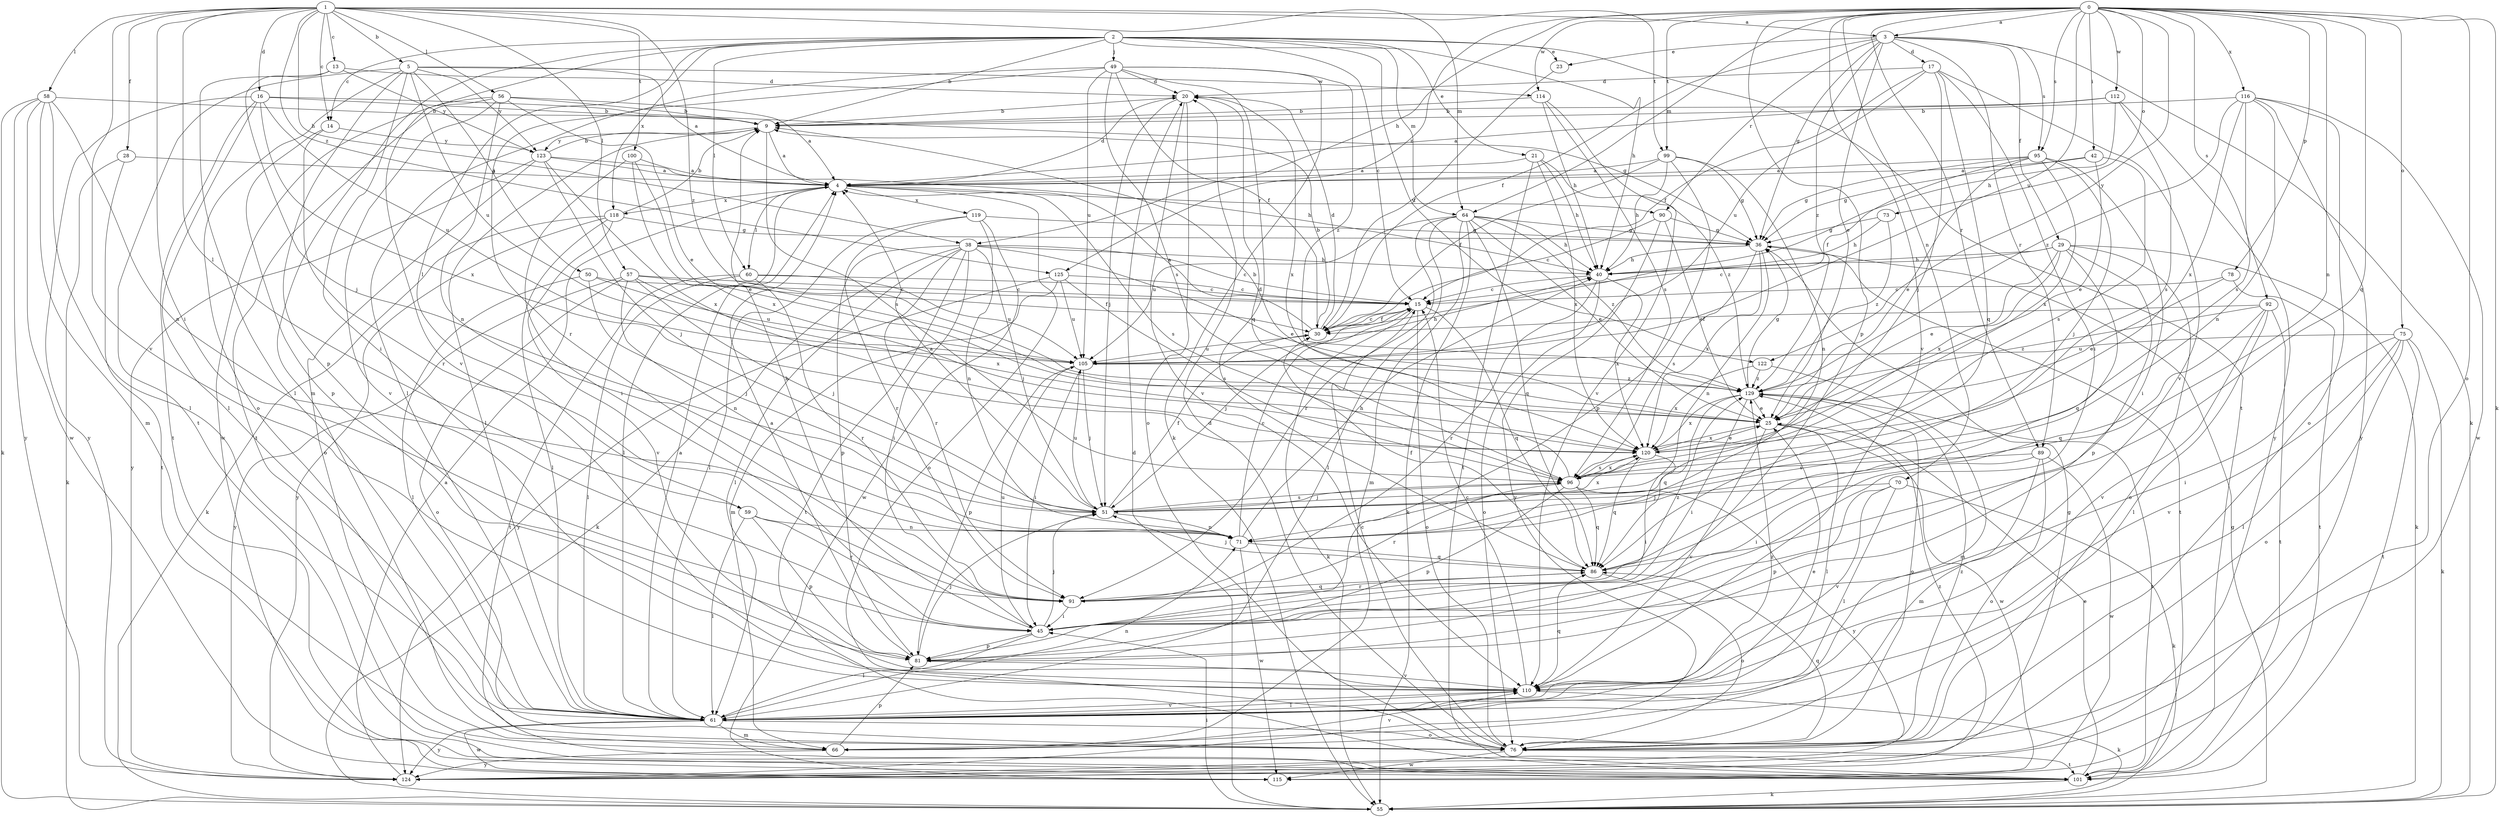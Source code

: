 strict digraph  {
0;
1;
2;
3;
4;
5;
9;
13;
14;
15;
16;
17;
20;
21;
23;
25;
28;
29;
30;
36;
38;
40;
42;
45;
49;
50;
51;
55;
56;
57;
58;
59;
60;
61;
64;
66;
70;
71;
73;
75;
76;
78;
81;
86;
89;
90;
91;
92;
95;
96;
99;
100;
101;
105;
110;
112;
114;
115;
116;
118;
119;
120;
122;
123;
124;
125;
129;
0 -> 3  [label=a];
0 -> 38  [label=h];
0 -> 42  [label=i];
0 -> 55  [label=k];
0 -> 64  [label=m];
0 -> 70  [label=n];
0 -> 71  [label=n];
0 -> 73  [label=o];
0 -> 75  [label=o];
0 -> 76  [label=o];
0 -> 78  [label=p];
0 -> 81  [label=p];
0 -> 86  [label=q];
0 -> 89  [label=r];
0 -> 92  [label=s];
0 -> 95  [label=s];
0 -> 99  [label=t];
0 -> 105  [label=u];
0 -> 110  [label=v];
0 -> 112  [label=w];
0 -> 114  [label=w];
0 -> 116  [label=x];
0 -> 122  [label=y];
0 -> 125  [label=z];
1 -> 3  [label=a];
1 -> 5  [label=b];
1 -> 13  [label=c];
1 -> 14  [label=c];
1 -> 16  [label=d];
1 -> 28  [label=f];
1 -> 38  [label=h];
1 -> 45  [label=i];
1 -> 56  [label=l];
1 -> 57  [label=l];
1 -> 58  [label=l];
1 -> 59  [label=l];
1 -> 64  [label=m];
1 -> 99  [label=t];
1 -> 100  [label=t];
1 -> 110  [label=v];
1 -> 125  [label=z];
1 -> 129  [label=z];
2 -> 9  [label=b];
2 -> 14  [label=c];
2 -> 15  [label=c];
2 -> 21  [label=e];
2 -> 23  [label=e];
2 -> 40  [label=h];
2 -> 49  [label=j];
2 -> 59  [label=l];
2 -> 60  [label=l];
2 -> 64  [label=m];
2 -> 66  [label=m];
2 -> 101  [label=t];
2 -> 110  [label=v];
2 -> 118  [label=x];
2 -> 122  [label=y];
3 -> 17  [label=d];
3 -> 23  [label=e];
3 -> 25  [label=e];
3 -> 29  [label=f];
3 -> 30  [label=f];
3 -> 36  [label=g];
3 -> 55  [label=k];
3 -> 89  [label=r];
3 -> 90  [label=r];
3 -> 95  [label=s];
3 -> 129  [label=z];
4 -> 20  [label=d];
4 -> 60  [label=l];
4 -> 61  [label=l];
4 -> 76  [label=o];
4 -> 90  [label=r];
4 -> 96  [label=s];
4 -> 118  [label=x];
4 -> 119  [label=x];
5 -> 4  [label=a];
5 -> 45  [label=i];
5 -> 50  [label=j];
5 -> 76  [label=o];
5 -> 81  [label=p];
5 -> 101  [label=t];
5 -> 105  [label=u];
5 -> 114  [label=w];
5 -> 123  [label=y];
9 -> 4  [label=a];
9 -> 61  [label=l];
9 -> 96  [label=s];
9 -> 123  [label=y];
13 -> 20  [label=d];
13 -> 51  [label=j];
13 -> 61  [label=l];
13 -> 123  [label=y];
14 -> 81  [label=p];
14 -> 91  [label=r];
14 -> 123  [label=y];
15 -> 30  [label=f];
15 -> 51  [label=j];
15 -> 55  [label=k];
15 -> 76  [label=o];
15 -> 86  [label=q];
16 -> 9  [label=b];
16 -> 36  [label=g];
16 -> 61  [label=l];
16 -> 101  [label=t];
16 -> 105  [label=u];
16 -> 120  [label=x];
16 -> 124  [label=y];
17 -> 20  [label=d];
17 -> 30  [label=f];
17 -> 45  [label=i];
17 -> 51  [label=j];
17 -> 86  [label=q];
17 -> 105  [label=u];
17 -> 110  [label=v];
20 -> 9  [label=b];
20 -> 51  [label=j];
20 -> 76  [label=o];
20 -> 110  [label=v];
20 -> 120  [label=x];
21 -> 4  [label=a];
21 -> 40  [label=h];
21 -> 101  [label=t];
21 -> 120  [label=x];
21 -> 129  [label=z];
23 -> 30  [label=f];
25 -> 9  [label=b];
25 -> 61  [label=l];
25 -> 110  [label=v];
25 -> 115  [label=w];
25 -> 120  [label=x];
28 -> 4  [label=a];
28 -> 55  [label=k];
28 -> 101  [label=t];
29 -> 15  [label=c];
29 -> 25  [label=e];
29 -> 40  [label=h];
29 -> 55  [label=k];
29 -> 76  [label=o];
29 -> 81  [label=p];
29 -> 86  [label=q];
29 -> 120  [label=x];
30 -> 4  [label=a];
30 -> 9  [label=b];
30 -> 15  [label=c];
30 -> 20  [label=d];
30 -> 105  [label=u];
36 -> 40  [label=h];
36 -> 71  [label=n];
36 -> 96  [label=s];
36 -> 101  [label=t];
36 -> 120  [label=x];
38 -> 15  [label=c];
38 -> 25  [label=e];
38 -> 40  [label=h];
38 -> 45  [label=i];
38 -> 51  [label=j];
38 -> 55  [label=k];
38 -> 61  [label=l];
38 -> 81  [label=p];
38 -> 91  [label=r];
38 -> 101  [label=t];
40 -> 15  [label=c];
40 -> 76  [label=o];
40 -> 91  [label=r];
40 -> 120  [label=x];
42 -> 4  [label=a];
42 -> 25  [label=e];
42 -> 36  [label=g];
42 -> 96  [label=s];
45 -> 9  [label=b];
45 -> 51  [label=j];
45 -> 61  [label=l];
45 -> 81  [label=p];
45 -> 105  [label=u];
49 -> 20  [label=d];
49 -> 30  [label=f];
49 -> 55  [label=k];
49 -> 61  [label=l];
49 -> 86  [label=q];
49 -> 91  [label=r];
49 -> 96  [label=s];
49 -> 105  [label=u];
49 -> 129  [label=z];
50 -> 15  [label=c];
50 -> 51  [label=j];
50 -> 61  [label=l];
50 -> 105  [label=u];
51 -> 4  [label=a];
51 -> 30  [label=f];
51 -> 71  [label=n];
51 -> 96  [label=s];
51 -> 105  [label=u];
51 -> 120  [label=x];
55 -> 20  [label=d];
55 -> 36  [label=g];
55 -> 45  [label=i];
56 -> 4  [label=a];
56 -> 9  [label=b];
56 -> 25  [label=e];
56 -> 71  [label=n];
56 -> 101  [label=t];
56 -> 110  [label=v];
56 -> 115  [label=w];
57 -> 15  [label=c];
57 -> 30  [label=f];
57 -> 51  [label=j];
57 -> 71  [label=n];
57 -> 76  [label=o];
57 -> 120  [label=x];
57 -> 124  [label=y];
58 -> 9  [label=b];
58 -> 55  [label=k];
58 -> 61  [label=l];
58 -> 66  [label=m];
58 -> 71  [label=n];
58 -> 115  [label=w];
58 -> 124  [label=y];
59 -> 61  [label=l];
59 -> 71  [label=n];
59 -> 81  [label=p];
59 -> 91  [label=r];
60 -> 15  [label=c];
60 -> 61  [label=l];
60 -> 91  [label=r];
60 -> 101  [label=t];
60 -> 105  [label=u];
61 -> 4  [label=a];
61 -> 25  [label=e];
61 -> 66  [label=m];
61 -> 71  [label=n];
61 -> 76  [label=o];
61 -> 110  [label=v];
61 -> 115  [label=w];
61 -> 124  [label=y];
61 -> 129  [label=z];
64 -> 25  [label=e];
64 -> 36  [label=g];
64 -> 40  [label=h];
64 -> 55  [label=k];
64 -> 61  [label=l];
64 -> 66  [label=m];
64 -> 86  [label=q];
64 -> 91  [label=r];
64 -> 105  [label=u];
64 -> 129  [label=z];
66 -> 81  [label=p];
66 -> 110  [label=v];
66 -> 124  [label=y];
70 -> 51  [label=j];
70 -> 55  [label=k];
70 -> 61  [label=l];
70 -> 81  [label=p];
70 -> 110  [label=v];
71 -> 15  [label=c];
71 -> 40  [label=h];
71 -> 86  [label=q];
71 -> 115  [label=w];
73 -> 36  [label=g];
73 -> 40  [label=h];
73 -> 129  [label=z];
75 -> 45  [label=i];
75 -> 55  [label=k];
75 -> 61  [label=l];
75 -> 76  [label=o];
75 -> 101  [label=t];
75 -> 105  [label=u];
75 -> 110  [label=v];
76 -> 15  [label=c];
76 -> 20  [label=d];
76 -> 86  [label=q];
76 -> 101  [label=t];
76 -> 115  [label=w];
76 -> 129  [label=z];
78 -> 15  [label=c];
78 -> 25  [label=e];
78 -> 101  [label=t];
81 -> 4  [label=a];
81 -> 51  [label=j];
81 -> 110  [label=v];
86 -> 30  [label=f];
86 -> 51  [label=j];
86 -> 76  [label=o];
86 -> 91  [label=r];
89 -> 45  [label=i];
89 -> 66  [label=m];
89 -> 76  [label=o];
89 -> 96  [label=s];
89 -> 115  [label=w];
90 -> 15  [label=c];
90 -> 25  [label=e];
90 -> 36  [label=g];
90 -> 124  [label=y];
91 -> 45  [label=i];
91 -> 86  [label=q];
91 -> 129  [label=z];
92 -> 30  [label=f];
92 -> 61  [label=l];
92 -> 86  [label=q];
92 -> 101  [label=t];
92 -> 110  [label=v];
92 -> 129  [label=z];
95 -> 4  [label=a];
95 -> 25  [label=e];
95 -> 30  [label=f];
95 -> 36  [label=g];
95 -> 45  [label=i];
95 -> 51  [label=j];
95 -> 120  [label=x];
96 -> 20  [label=d];
96 -> 51  [label=j];
96 -> 81  [label=p];
96 -> 86  [label=q];
96 -> 91  [label=r];
96 -> 120  [label=x];
96 -> 124  [label=y];
99 -> 4  [label=a];
99 -> 30  [label=f];
99 -> 36  [label=g];
99 -> 40  [label=h];
99 -> 71  [label=n];
99 -> 81  [label=p];
100 -> 4  [label=a];
100 -> 25  [label=e];
100 -> 45  [label=i];
100 -> 120  [label=x];
101 -> 25  [label=e];
101 -> 55  [label=k];
105 -> 40  [label=h];
105 -> 45  [label=i];
105 -> 51  [label=j];
105 -> 81  [label=p];
105 -> 129  [label=z];
110 -> 15  [label=c];
110 -> 55  [label=k];
110 -> 61  [label=l];
110 -> 86  [label=q];
112 -> 4  [label=a];
112 -> 9  [label=b];
112 -> 40  [label=h];
112 -> 96  [label=s];
112 -> 124  [label=y];
114 -> 9  [label=b];
114 -> 40  [label=h];
114 -> 96  [label=s];
114 -> 110  [label=v];
116 -> 9  [label=b];
116 -> 71  [label=n];
116 -> 76  [label=o];
116 -> 96  [label=s];
116 -> 115  [label=w];
116 -> 120  [label=x];
116 -> 124  [label=y];
116 -> 129  [label=z];
118 -> 9  [label=b];
118 -> 36  [label=g];
118 -> 55  [label=k];
118 -> 61  [label=l];
118 -> 110  [label=v];
118 -> 124  [label=y];
119 -> 36  [label=g];
119 -> 61  [label=l];
119 -> 71  [label=n];
119 -> 91  [label=r];
119 -> 115  [label=w];
120 -> 25  [label=e];
120 -> 45  [label=i];
120 -> 86  [label=q];
120 -> 96  [label=s];
122 -> 66  [label=m];
122 -> 120  [label=x];
122 -> 129  [label=z];
123 -> 4  [label=a];
123 -> 9  [label=b];
123 -> 40  [label=h];
123 -> 51  [label=j];
123 -> 76  [label=o];
123 -> 120  [label=x];
123 -> 124  [label=y];
124 -> 4  [label=a];
124 -> 36  [label=g];
124 -> 129  [label=z];
125 -> 15  [label=c];
125 -> 66  [label=m];
125 -> 96  [label=s];
125 -> 105  [label=u];
125 -> 124  [label=y];
129 -> 25  [label=e];
129 -> 36  [label=g];
129 -> 45  [label=i];
129 -> 76  [label=o];
129 -> 86  [label=q];
129 -> 101  [label=t];
129 -> 120  [label=x];
}
